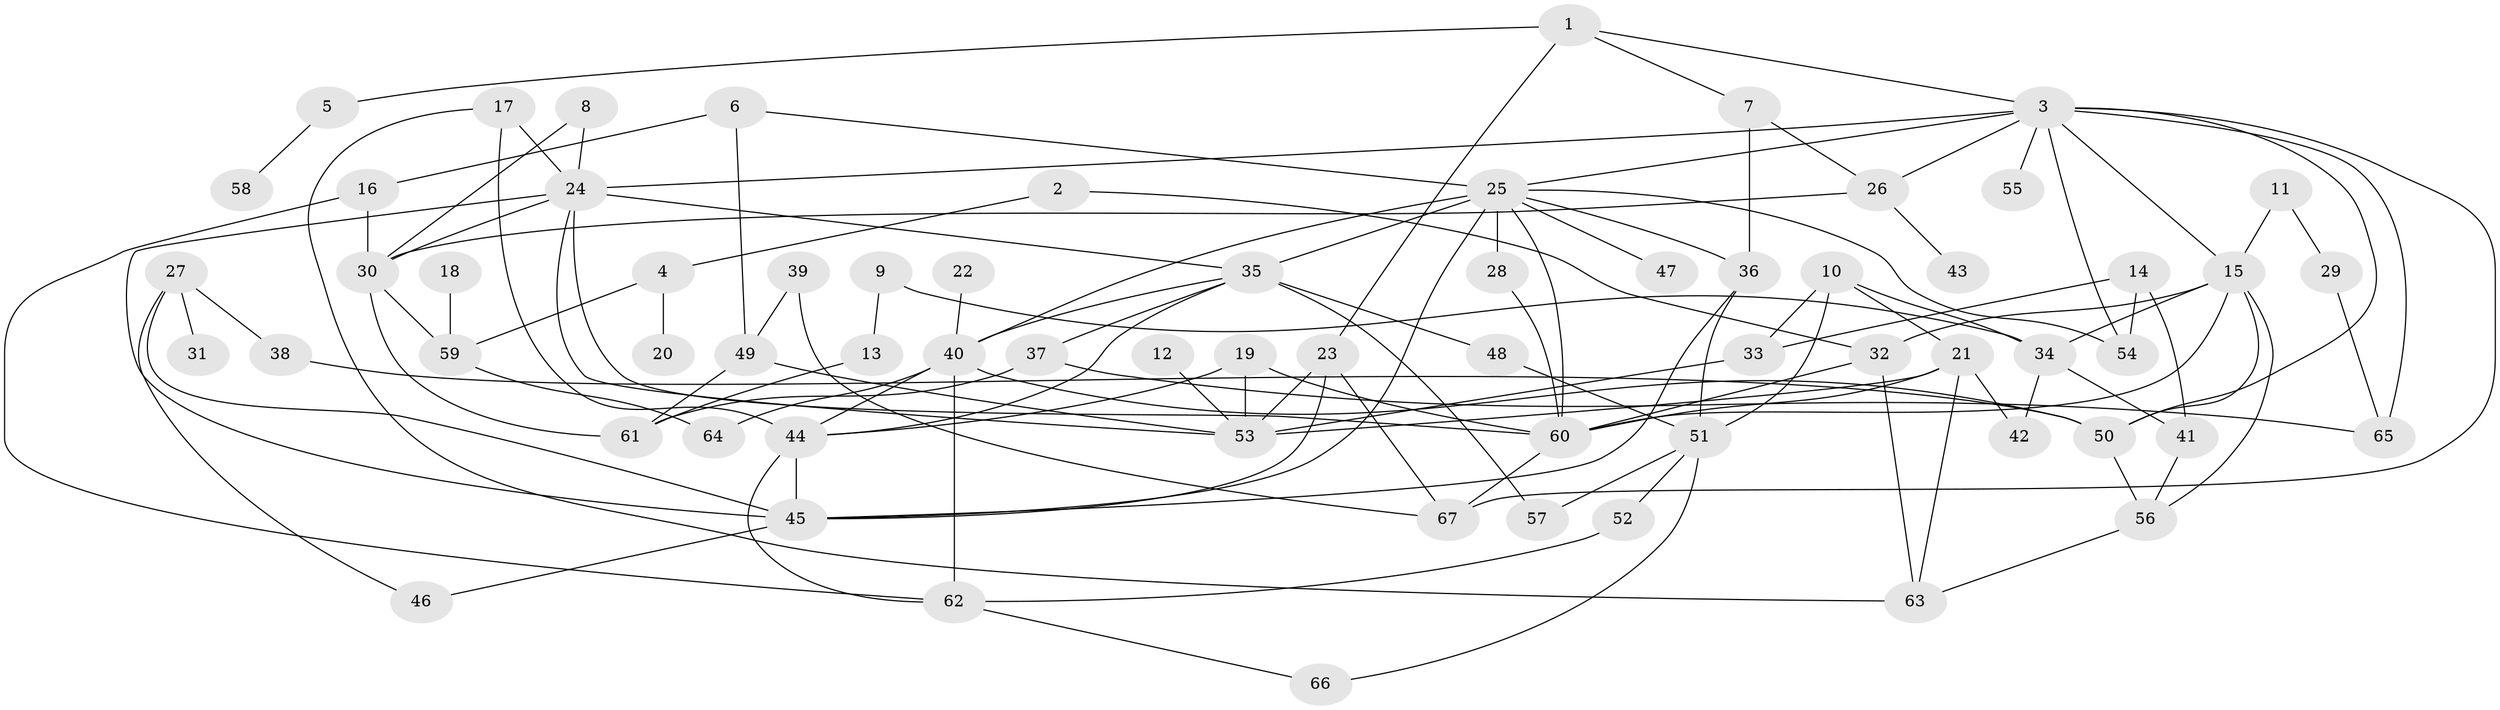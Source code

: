 // original degree distribution, {10: 0.015037593984962405, 7: 0.03759398496240601, 9: 0.007518796992481203, 2: 0.3609022556390977, 5: 0.06015037593984962, 4: 0.12781954887218044, 6: 0.03007518796992481, 3: 0.15037593984962405, 1: 0.21052631578947367}
// Generated by graph-tools (version 1.1) at 2025/00/03/09/25 03:00:59]
// undirected, 67 vertices, 120 edges
graph export_dot {
graph [start="1"]
  node [color=gray90,style=filled];
  1;
  2;
  3;
  4;
  5;
  6;
  7;
  8;
  9;
  10;
  11;
  12;
  13;
  14;
  15;
  16;
  17;
  18;
  19;
  20;
  21;
  22;
  23;
  24;
  25;
  26;
  27;
  28;
  29;
  30;
  31;
  32;
  33;
  34;
  35;
  36;
  37;
  38;
  39;
  40;
  41;
  42;
  43;
  44;
  45;
  46;
  47;
  48;
  49;
  50;
  51;
  52;
  53;
  54;
  55;
  56;
  57;
  58;
  59;
  60;
  61;
  62;
  63;
  64;
  65;
  66;
  67;
  1 -- 3 [weight=1.0];
  1 -- 5 [weight=1.0];
  1 -- 7 [weight=1.0];
  1 -- 23 [weight=1.0];
  2 -- 4 [weight=1.0];
  2 -- 32 [weight=1.0];
  3 -- 15 [weight=1.0];
  3 -- 24 [weight=1.0];
  3 -- 25 [weight=1.0];
  3 -- 26 [weight=1.0];
  3 -- 50 [weight=1.0];
  3 -- 54 [weight=1.0];
  3 -- 55 [weight=1.0];
  3 -- 65 [weight=1.0];
  3 -- 67 [weight=1.0];
  4 -- 20 [weight=1.0];
  4 -- 59 [weight=1.0];
  5 -- 58 [weight=1.0];
  6 -- 16 [weight=1.0];
  6 -- 25 [weight=1.0];
  6 -- 49 [weight=1.0];
  7 -- 26 [weight=1.0];
  7 -- 36 [weight=1.0];
  8 -- 24 [weight=1.0];
  8 -- 30 [weight=1.0];
  9 -- 13 [weight=1.0];
  9 -- 34 [weight=1.0];
  10 -- 21 [weight=1.0];
  10 -- 33 [weight=1.0];
  10 -- 34 [weight=1.0];
  10 -- 51 [weight=2.0];
  11 -- 15 [weight=1.0];
  11 -- 29 [weight=1.0];
  12 -- 53 [weight=1.0];
  13 -- 61 [weight=1.0];
  14 -- 33 [weight=1.0];
  14 -- 41 [weight=1.0];
  14 -- 54 [weight=1.0];
  15 -- 32 [weight=1.0];
  15 -- 34 [weight=1.0];
  15 -- 50 [weight=1.0];
  15 -- 56 [weight=1.0];
  15 -- 60 [weight=1.0];
  16 -- 30 [weight=1.0];
  16 -- 62 [weight=1.0];
  17 -- 24 [weight=2.0];
  17 -- 44 [weight=1.0];
  17 -- 63 [weight=1.0];
  18 -- 59 [weight=1.0];
  19 -- 44 [weight=1.0];
  19 -- 53 [weight=1.0];
  19 -- 60 [weight=2.0];
  21 -- 42 [weight=1.0];
  21 -- 53 [weight=1.0];
  21 -- 60 [weight=1.0];
  21 -- 63 [weight=1.0];
  22 -- 40 [weight=1.0];
  23 -- 45 [weight=1.0];
  23 -- 53 [weight=1.0];
  23 -- 67 [weight=1.0];
  24 -- 30 [weight=1.0];
  24 -- 35 [weight=1.0];
  24 -- 45 [weight=1.0];
  24 -- 53 [weight=1.0];
  24 -- 60 [weight=1.0];
  25 -- 28 [weight=1.0];
  25 -- 35 [weight=2.0];
  25 -- 36 [weight=1.0];
  25 -- 40 [weight=1.0];
  25 -- 45 [weight=1.0];
  25 -- 47 [weight=1.0];
  25 -- 54 [weight=1.0];
  25 -- 60 [weight=1.0];
  26 -- 30 [weight=1.0];
  26 -- 43 [weight=1.0];
  27 -- 31 [weight=1.0];
  27 -- 38 [weight=1.0];
  27 -- 45 [weight=1.0];
  27 -- 46 [weight=1.0];
  28 -- 60 [weight=1.0];
  29 -- 65 [weight=1.0];
  30 -- 59 [weight=1.0];
  30 -- 61 [weight=1.0];
  32 -- 60 [weight=1.0];
  32 -- 63 [weight=1.0];
  33 -- 53 [weight=1.0];
  34 -- 41 [weight=1.0];
  34 -- 42 [weight=1.0];
  35 -- 37 [weight=1.0];
  35 -- 40 [weight=1.0];
  35 -- 44 [weight=1.0];
  35 -- 48 [weight=1.0];
  35 -- 57 [weight=1.0];
  36 -- 45 [weight=1.0];
  36 -- 51 [weight=1.0];
  37 -- 61 [weight=1.0];
  37 -- 65 [weight=1.0];
  38 -- 50 [weight=1.0];
  39 -- 49 [weight=1.0];
  39 -- 67 [weight=1.0];
  40 -- 44 [weight=1.0];
  40 -- 50 [weight=1.0];
  40 -- 62 [weight=1.0];
  40 -- 64 [weight=1.0];
  41 -- 56 [weight=1.0];
  44 -- 45 [weight=1.0];
  44 -- 62 [weight=1.0];
  45 -- 46 [weight=1.0];
  48 -- 51 [weight=1.0];
  49 -- 53 [weight=1.0];
  49 -- 61 [weight=1.0];
  50 -- 56 [weight=1.0];
  51 -- 52 [weight=1.0];
  51 -- 57 [weight=1.0];
  51 -- 66 [weight=1.0];
  52 -- 62 [weight=1.0];
  56 -- 63 [weight=1.0];
  59 -- 64 [weight=1.0];
  60 -- 67 [weight=1.0];
  62 -- 66 [weight=1.0];
}
